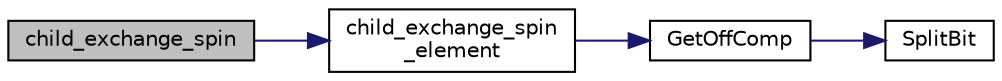 digraph "child_exchange_spin"
{
 // INTERACTIVE_SVG=YES
  edge [fontname="Helvetica",fontsize="10",labelfontname="Helvetica",labelfontsize="10"];
  node [fontname="Helvetica",fontsize="10",shape=record];
  rankdir="LR";
  Node1 [label="child_exchange_spin",height=0.2,width=0.4,color="black", fillcolor="grey75", style="filled", fontcolor="black"];
  Node1 -> Node2 [color="midnightblue",fontsize="10",style="solid",fontname="Helvetica"];
  Node2 [label="child_exchange_spin\l_element",height=0.2,width=0.4,color="black", fillcolor="white", style="filled",URL="$mltply_8c.html#ac49bf59f1c574be383b76e2e315e902a"];
  Node2 -> Node3 [color="midnightblue",fontsize="10",style="solid",fontname="Helvetica"];
  Node3 [label="GetOffComp",height=0.2,width=0.4,color="black", fillcolor="white", style="filled",URL="$bitcalc_8c.html#ad51df85af8483eabad4118703003fc46"];
  Node3 -> Node4 [color="midnightblue",fontsize="10",style="solid",fontname="Helvetica"];
  Node4 [label="SplitBit",height=0.2,width=0.4,color="black", fillcolor="white", style="filled",URL="$bitcalc_8c.html#ab40eb71d64770d5a59334e8c0aed3d50"];
}
